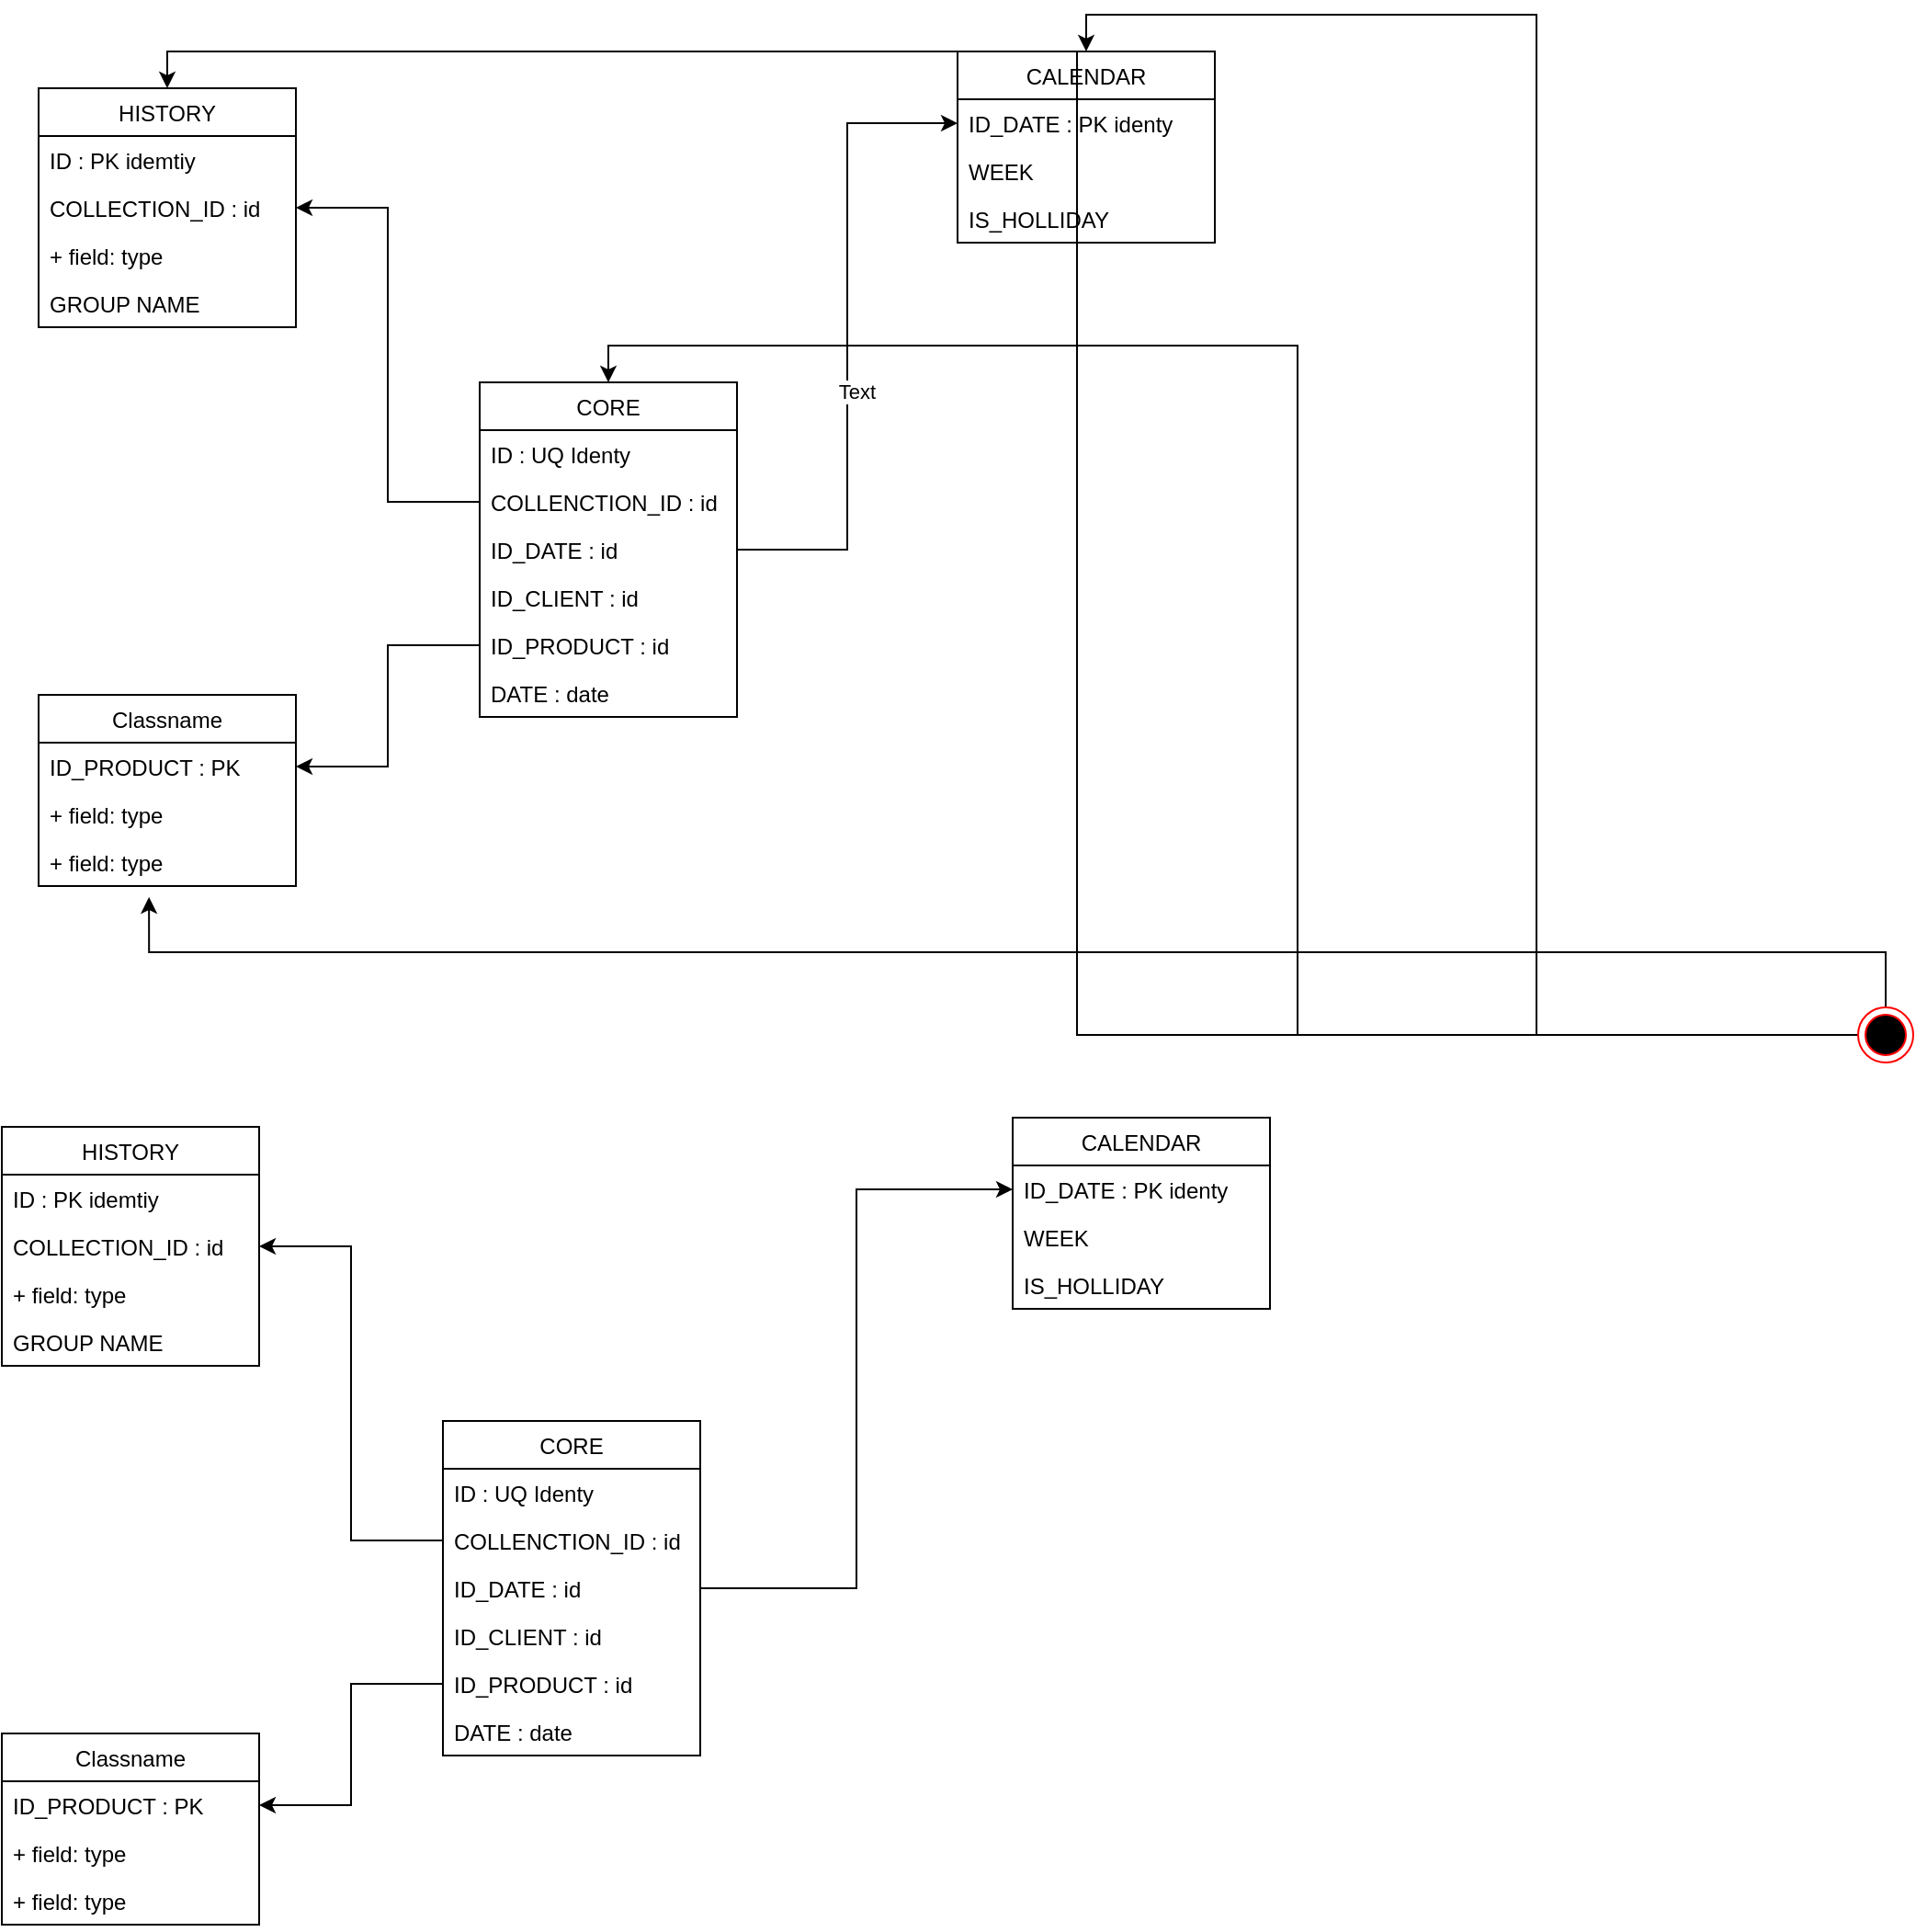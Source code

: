 <mxfile version="13.8.0" type="github" pages="4">
  <diagram id="C5RBs43oDa-KdzZeNtuy" name="Page-1">
    <mxGraphModel dx="1381" dy="805" grid="1" gridSize="10" guides="1" tooltips="1" connect="1" arrows="1" fold="1" page="1" pageScale="1" pageWidth="2336" pageHeight="1654" math="0" shadow="0">
      <root>
        <mxCell id="WIyWlLk6GJQsqaUBKTNV-0" />
        <mxCell id="WIyWlLk6GJQsqaUBKTNV-1" parent="WIyWlLk6GJQsqaUBKTNV-0" />
        <mxCell id="0J8Kc-48QxHh1UXPTMw_-21" style="edgeStyle=orthogonalEdgeStyle;rounded=0;orthogonalLoop=1;jettySize=auto;html=1;entryX=0;entryY=0.5;entryDx=0;entryDy=0;" edge="1" parent="WIyWlLk6GJQsqaUBKTNV-1" source="0J8Kc-48QxHh1UXPTMw_-2" target="0J8Kc-48QxHh1UXPTMw_-6">
          <mxGeometry relative="1" as="geometry" />
        </mxCell>
        <mxCell id="0J8Kc-48QxHh1UXPTMw_-31" value="Text" style="edgeLabel;html=1;align=center;verticalAlign=middle;resizable=0;points=[];" vertex="1" connectable="0" parent="0J8Kc-48QxHh1UXPTMw_-21">
          <mxGeometry x="-0.169" y="-5" relative="1" as="geometry">
            <mxPoint as="offset" />
          </mxGeometry>
        </mxCell>
        <mxCell id="0J8Kc-48QxHh1UXPTMw_-24" style="edgeStyle=orthogonalEdgeStyle;rounded=0;orthogonalLoop=1;jettySize=auto;html=1;entryX=1;entryY=0.5;entryDx=0;entryDy=0;" edge="1" parent="WIyWlLk6GJQsqaUBKTNV-1" source="0J8Kc-48QxHh1UXPTMw_-23" target="0J8Kc-48QxHh1UXPTMw_-18">
          <mxGeometry relative="1" as="geometry" />
        </mxCell>
        <mxCell id="0J8Kc-48QxHh1UXPTMw_-32" style="edgeStyle=orthogonalEdgeStyle;rounded=0;orthogonalLoop=1;jettySize=auto;html=1;entryX=1;entryY=0.5;entryDx=0;entryDy=0;" edge="1" parent="WIyWlLk6GJQsqaUBKTNV-1" source="0J8Kc-48QxHh1UXPTMw_-26" target="0J8Kc-48QxHh1UXPTMw_-29">
          <mxGeometry relative="1" as="geometry" />
        </mxCell>
        <mxCell id="0J8Kc-48QxHh1UXPTMw_-5" value="CALENDAR" style="swimlane;fontStyle=0;childLayout=stackLayout;horizontal=1;startSize=26;fillColor=none;horizontalStack=0;resizeParent=1;resizeParentMax=0;resizeLast=0;collapsible=1;marginBottom=0;" vertex="1" parent="WIyWlLk6GJQsqaUBKTNV-1">
          <mxGeometry x="990" y="30" width="140" height="104" as="geometry" />
        </mxCell>
        <mxCell id="0J8Kc-48QxHh1UXPTMw_-6" value="ID_DATE : PK identy" style="text;strokeColor=none;fillColor=none;align=left;verticalAlign=top;spacingLeft=4;spacingRight=4;overflow=hidden;rotatable=0;points=[[0,0.5],[1,0.5]];portConstraint=eastwest;" vertex="1" parent="0J8Kc-48QxHh1UXPTMw_-5">
          <mxGeometry y="26" width="140" height="26" as="geometry" />
        </mxCell>
        <mxCell id="0J8Kc-48QxHh1UXPTMw_-7" value="WEEK" style="text;strokeColor=none;fillColor=none;align=left;verticalAlign=top;spacingLeft=4;spacingRight=4;overflow=hidden;rotatable=0;points=[[0,0.5],[1,0.5]];portConstraint=eastwest;" vertex="1" parent="0J8Kc-48QxHh1UXPTMw_-5">
          <mxGeometry y="52" width="140" height="26" as="geometry" />
        </mxCell>
        <mxCell id="0J8Kc-48QxHh1UXPTMw_-8" value="IS_HOLLIDAY" style="text;strokeColor=none;fillColor=none;align=left;verticalAlign=top;spacingLeft=4;spacingRight=4;overflow=hidden;rotatable=0;points=[[0,0.5],[1,0.5]];portConstraint=eastwest;" vertex="1" parent="0J8Kc-48QxHh1UXPTMw_-5">
          <mxGeometry y="78" width="140" height="26" as="geometry" />
        </mxCell>
        <mxCell id="0J8Kc-48QxHh1UXPTMw_-17" value="Classname" style="swimlane;fontStyle=0;childLayout=stackLayout;horizontal=1;startSize=26;fillColor=none;horizontalStack=0;resizeParent=1;resizeParentMax=0;resizeLast=0;collapsible=1;marginBottom=0;" vertex="1" parent="WIyWlLk6GJQsqaUBKTNV-1">
          <mxGeometry x="490" y="380" width="140" height="104" as="geometry" />
        </mxCell>
        <mxCell id="0J8Kc-48QxHh1UXPTMw_-18" value="ID_PRODUCT : PK" style="text;strokeColor=none;fillColor=none;align=left;verticalAlign=top;spacingLeft=4;spacingRight=4;overflow=hidden;rotatable=0;points=[[0,0.5],[1,0.5]];portConstraint=eastwest;" vertex="1" parent="0J8Kc-48QxHh1UXPTMw_-17">
          <mxGeometry y="26" width="140" height="26" as="geometry" />
        </mxCell>
        <mxCell id="0J8Kc-48QxHh1UXPTMw_-19" value="+ field: type" style="text;strokeColor=none;fillColor=none;align=left;verticalAlign=top;spacingLeft=4;spacingRight=4;overflow=hidden;rotatable=0;points=[[0,0.5],[1,0.5]];portConstraint=eastwest;" vertex="1" parent="0J8Kc-48QxHh1UXPTMw_-17">
          <mxGeometry y="52" width="140" height="26" as="geometry" />
        </mxCell>
        <mxCell id="0J8Kc-48QxHh1UXPTMw_-20" value="+ field: type" style="text;strokeColor=none;fillColor=none;align=left;verticalAlign=top;spacingLeft=4;spacingRight=4;overflow=hidden;rotatable=0;points=[[0,0.5],[1,0.5]];portConstraint=eastwest;" vertex="1" parent="0J8Kc-48QxHh1UXPTMw_-17">
          <mxGeometry y="78" width="140" height="26" as="geometry" />
        </mxCell>
        <mxCell id="0J8Kc-48QxHh1UXPTMw_-0" value="CORE" style="swimlane;fontStyle=0;childLayout=stackLayout;horizontal=1;startSize=26;fillColor=none;horizontalStack=0;resizeParent=1;resizeParentMax=0;resizeLast=0;collapsible=1;marginBottom=0;" vertex="1" parent="WIyWlLk6GJQsqaUBKTNV-1">
          <mxGeometry x="730" y="210" width="140" height="182" as="geometry">
            <mxRectangle x="515" y="280" width="90" height="26" as="alternateBounds" />
          </mxGeometry>
        </mxCell>
        <mxCell id="0J8Kc-48QxHh1UXPTMw_-1" value="ID : UQ Identy" style="text;strokeColor=none;fillColor=none;align=left;verticalAlign=top;spacingLeft=4;spacingRight=4;overflow=hidden;rotatable=0;points=[[0,0.5],[1,0.5]];portConstraint=eastwest;" vertex="1" parent="0J8Kc-48QxHh1UXPTMw_-0">
          <mxGeometry y="26" width="140" height="26" as="geometry" />
        </mxCell>
        <mxCell id="0J8Kc-48QxHh1UXPTMw_-26" value="COLLENCTION_ID : id" style="text;strokeColor=none;fillColor=none;align=left;verticalAlign=top;spacingLeft=4;spacingRight=4;overflow=hidden;rotatable=0;points=[[0,0.5],[1,0.5]];portConstraint=eastwest;" vertex="1" parent="0J8Kc-48QxHh1UXPTMw_-0">
          <mxGeometry y="52" width="140" height="26" as="geometry" />
        </mxCell>
        <mxCell id="0J8Kc-48QxHh1UXPTMw_-2" value="ID_DATE : id" style="text;strokeColor=none;fillColor=none;align=left;verticalAlign=top;spacingLeft=4;spacingRight=4;overflow=hidden;rotatable=0;points=[[0,0.5],[1,0.5]];portConstraint=eastwest;" vertex="1" parent="0J8Kc-48QxHh1UXPTMw_-0">
          <mxGeometry y="78" width="140" height="26" as="geometry" />
        </mxCell>
        <mxCell id="0J8Kc-48QxHh1UXPTMw_-3" value="ID_CLIENT : id" style="text;strokeColor=none;fillColor=none;align=left;verticalAlign=top;spacingLeft=4;spacingRight=4;overflow=hidden;rotatable=0;points=[[0,0.5],[1,0.5]];portConstraint=eastwest;" vertex="1" parent="0J8Kc-48QxHh1UXPTMw_-0">
          <mxGeometry y="104" width="140" height="26" as="geometry" />
        </mxCell>
        <mxCell id="0J8Kc-48QxHh1UXPTMw_-23" value="ID_PRODUCT : id" style="text;strokeColor=none;fillColor=none;align=left;verticalAlign=top;spacingLeft=4;spacingRight=4;overflow=hidden;rotatable=0;points=[[0,0.5],[1,0.5]];portConstraint=eastwest;" vertex="1" parent="0J8Kc-48QxHh1UXPTMw_-0">
          <mxGeometry y="130" width="140" height="26" as="geometry" />
        </mxCell>
        <mxCell id="0J8Kc-48QxHh1UXPTMw_-25" value="DATE : date" style="text;strokeColor=none;fillColor=none;align=left;verticalAlign=top;spacingLeft=4;spacingRight=4;overflow=hidden;rotatable=0;points=[[0,0.5],[1,0.5]];portConstraint=eastwest;" vertex="1" parent="0J8Kc-48QxHh1UXPTMw_-0">
          <mxGeometry y="156" width="140" height="26" as="geometry" />
        </mxCell>
        <mxCell id="0J8Kc-48QxHh1UXPTMw_-27" value="HISTORY" style="swimlane;fontStyle=0;childLayout=stackLayout;horizontal=1;startSize=26;fillColor=none;horizontalStack=0;resizeParent=1;resizeParentMax=0;resizeLast=0;collapsible=1;marginBottom=0;" vertex="1" parent="WIyWlLk6GJQsqaUBKTNV-1">
          <mxGeometry x="490" y="50" width="140" height="130" as="geometry" />
        </mxCell>
        <mxCell id="0J8Kc-48QxHh1UXPTMw_-28" value="ID : PK idemtiy&#xa;" style="text;strokeColor=none;fillColor=none;align=left;verticalAlign=top;spacingLeft=4;spacingRight=4;overflow=hidden;rotatable=0;points=[[0,0.5],[1,0.5]];portConstraint=eastwest;" vertex="1" parent="0J8Kc-48QxHh1UXPTMw_-27">
          <mxGeometry y="26" width="140" height="26" as="geometry" />
        </mxCell>
        <mxCell id="0J8Kc-48QxHh1UXPTMw_-29" value="COLLECTION_ID : id" style="text;strokeColor=none;fillColor=none;align=left;verticalAlign=top;spacingLeft=4;spacingRight=4;overflow=hidden;rotatable=0;points=[[0,0.5],[1,0.5]];portConstraint=eastwest;" vertex="1" parent="0J8Kc-48QxHh1UXPTMw_-27">
          <mxGeometry y="52" width="140" height="26" as="geometry" />
        </mxCell>
        <mxCell id="0J8Kc-48QxHh1UXPTMw_-30" value="+ field: type" style="text;strokeColor=none;fillColor=none;align=left;verticalAlign=top;spacingLeft=4;spacingRight=4;overflow=hidden;rotatable=0;points=[[0,0.5],[1,0.5]];portConstraint=eastwest;" vertex="1" parent="0J8Kc-48QxHh1UXPTMw_-27">
          <mxGeometry y="78" width="140" height="26" as="geometry" />
        </mxCell>
        <mxCell id="WJmVOJivP5oiOjwmf62t-1" value="GROUP NAME" style="text;strokeColor=none;fillColor=none;align=left;verticalAlign=top;spacingLeft=4;spacingRight=4;overflow=hidden;rotatable=0;points=[[0,0.5],[1,0.5]];portConstraint=eastwest;" vertex="1" parent="0J8Kc-48QxHh1UXPTMw_-27">
          <mxGeometry y="104" width="140" height="26" as="geometry" />
        </mxCell>
        <mxCell id="Zak5zkOjWT0ckZJG4Ucz-1" style="edgeStyle=orthogonalEdgeStyle;rounded=0;orthogonalLoop=1;jettySize=auto;html=1;entryX=0.5;entryY=0;entryDx=0;entryDy=0;" edge="1" parent="WIyWlLk6GJQsqaUBKTNV-1" source="Zak5zkOjWT0ckZJG4Ucz-0" target="0J8Kc-48QxHh1UXPTMw_-0">
          <mxGeometry relative="1" as="geometry" />
        </mxCell>
        <mxCell id="Zak5zkOjWT0ckZJG4Ucz-2" style="edgeStyle=orthogonalEdgeStyle;rounded=0;orthogonalLoop=1;jettySize=auto;html=1;entryX=0.5;entryY=0;entryDx=0;entryDy=0;" edge="1" parent="WIyWlLk6GJQsqaUBKTNV-1" source="Zak5zkOjWT0ckZJG4Ucz-0" target="0J8Kc-48QxHh1UXPTMw_-5">
          <mxGeometry relative="1" as="geometry" />
        </mxCell>
        <mxCell id="Zak5zkOjWT0ckZJG4Ucz-3" style="edgeStyle=orthogonalEdgeStyle;rounded=0;orthogonalLoop=1;jettySize=auto;html=1;entryX=0.429;entryY=1.231;entryDx=0;entryDy=0;entryPerimeter=0;" edge="1" parent="WIyWlLk6GJQsqaUBKTNV-1" source="Zak5zkOjWT0ckZJG4Ucz-0" target="0J8Kc-48QxHh1UXPTMw_-20">
          <mxGeometry relative="1" as="geometry">
            <Array as="points">
              <mxPoint x="1495" y="520" />
              <mxPoint x="550" y="520" />
            </Array>
          </mxGeometry>
        </mxCell>
        <mxCell id="Zak5zkOjWT0ckZJG4Ucz-4" style="edgeStyle=orthogonalEdgeStyle;rounded=0;orthogonalLoop=1;jettySize=auto;html=1;entryX=0.5;entryY=0;entryDx=0;entryDy=0;" edge="1" parent="WIyWlLk6GJQsqaUBKTNV-1" source="Zak5zkOjWT0ckZJG4Ucz-0" target="0J8Kc-48QxHh1UXPTMw_-27">
          <mxGeometry relative="1" as="geometry" />
        </mxCell>
        <mxCell id="Zak5zkOjWT0ckZJG4Ucz-0" value="" style="ellipse;html=1;shape=endState;fillColor=#000000;strokeColor=#ff0000;" vertex="1" parent="WIyWlLk6GJQsqaUBKTNV-1">
          <mxGeometry x="1480" y="550" width="30" height="30" as="geometry" />
        </mxCell>
        <mxCell id="Zak5zkOjWT0ckZJG4Ucz-5" style="edgeStyle=orthogonalEdgeStyle;rounded=0;orthogonalLoop=1;jettySize=auto;html=1;entryX=0;entryY=0.5;entryDx=0;entryDy=0;" edge="1" parent="WIyWlLk6GJQsqaUBKTNV-1" source="Zak5zkOjWT0ckZJG4Ucz-15" target="Zak5zkOjWT0ckZJG4Ucz-25">
          <mxGeometry relative="1" as="geometry" />
        </mxCell>
        <mxCell id="Zak5zkOjWT0ckZJG4Ucz-6" style="edgeStyle=orthogonalEdgeStyle;rounded=0;orthogonalLoop=1;jettySize=auto;html=1;entryX=1;entryY=0.5;entryDx=0;entryDy=0;" edge="1" parent="WIyWlLk6GJQsqaUBKTNV-1" source="Zak5zkOjWT0ckZJG4Ucz-17" target="Zak5zkOjWT0ckZJG4Ucz-9">
          <mxGeometry relative="1" as="geometry" />
        </mxCell>
        <mxCell id="Zak5zkOjWT0ckZJG4Ucz-7" style="edgeStyle=orthogonalEdgeStyle;rounded=0;orthogonalLoop=1;jettySize=auto;html=1;entryX=1;entryY=0.5;entryDx=0;entryDy=0;" edge="1" parent="WIyWlLk6GJQsqaUBKTNV-1" source="Zak5zkOjWT0ckZJG4Ucz-14" target="Zak5zkOjWT0ckZJG4Ucz-21">
          <mxGeometry relative="1" as="geometry" />
        </mxCell>
        <mxCell id="Zak5zkOjWT0ckZJG4Ucz-8" value="Classname" style="swimlane;fontStyle=0;childLayout=stackLayout;horizontal=1;startSize=26;fillColor=none;horizontalStack=0;resizeParent=1;resizeParentMax=0;resizeLast=0;collapsible=1;marginBottom=0;" vertex="1" parent="WIyWlLk6GJQsqaUBKTNV-1">
          <mxGeometry x="470" y="945" width="140" height="104" as="geometry" />
        </mxCell>
        <mxCell id="Zak5zkOjWT0ckZJG4Ucz-9" value="ID_PRODUCT : PK" style="text;strokeColor=none;fillColor=none;align=left;verticalAlign=top;spacingLeft=4;spacingRight=4;overflow=hidden;rotatable=0;points=[[0,0.5],[1,0.5]];portConstraint=eastwest;" vertex="1" parent="Zak5zkOjWT0ckZJG4Ucz-8">
          <mxGeometry y="26" width="140" height="26" as="geometry" />
        </mxCell>
        <mxCell id="Zak5zkOjWT0ckZJG4Ucz-10" value="+ field: type" style="text;strokeColor=none;fillColor=none;align=left;verticalAlign=top;spacingLeft=4;spacingRight=4;overflow=hidden;rotatable=0;points=[[0,0.5],[1,0.5]];portConstraint=eastwest;" vertex="1" parent="Zak5zkOjWT0ckZJG4Ucz-8">
          <mxGeometry y="52" width="140" height="26" as="geometry" />
        </mxCell>
        <mxCell id="Zak5zkOjWT0ckZJG4Ucz-11" value="+ field: type" style="text;strokeColor=none;fillColor=none;align=left;verticalAlign=top;spacingLeft=4;spacingRight=4;overflow=hidden;rotatable=0;points=[[0,0.5],[1,0.5]];portConstraint=eastwest;" vertex="1" parent="Zak5zkOjWT0ckZJG4Ucz-8">
          <mxGeometry y="78" width="140" height="26" as="geometry" />
        </mxCell>
        <mxCell id="Zak5zkOjWT0ckZJG4Ucz-12" value="CORE" style="swimlane;fontStyle=0;childLayout=stackLayout;horizontal=1;startSize=26;fillColor=none;horizontalStack=0;resizeParent=1;resizeParentMax=0;resizeLast=0;collapsible=1;marginBottom=0;" vertex="1" parent="WIyWlLk6GJQsqaUBKTNV-1">
          <mxGeometry x="710" y="775" width="140" height="182" as="geometry">
            <mxRectangle x="515" y="280" width="90" height="26" as="alternateBounds" />
          </mxGeometry>
        </mxCell>
        <mxCell id="Zak5zkOjWT0ckZJG4Ucz-13" value="ID : UQ Identy" style="text;strokeColor=none;fillColor=none;align=left;verticalAlign=top;spacingLeft=4;spacingRight=4;overflow=hidden;rotatable=0;points=[[0,0.5],[1,0.5]];portConstraint=eastwest;" vertex="1" parent="Zak5zkOjWT0ckZJG4Ucz-12">
          <mxGeometry y="26" width="140" height="26" as="geometry" />
        </mxCell>
        <mxCell id="Zak5zkOjWT0ckZJG4Ucz-14" value="COLLENCTION_ID : id" style="text;strokeColor=none;fillColor=none;align=left;verticalAlign=top;spacingLeft=4;spacingRight=4;overflow=hidden;rotatable=0;points=[[0,0.5],[1,0.5]];portConstraint=eastwest;" vertex="1" parent="Zak5zkOjWT0ckZJG4Ucz-12">
          <mxGeometry y="52" width="140" height="26" as="geometry" />
        </mxCell>
        <mxCell id="Zak5zkOjWT0ckZJG4Ucz-15" value="ID_DATE : id" style="text;strokeColor=none;fillColor=none;align=left;verticalAlign=top;spacingLeft=4;spacingRight=4;overflow=hidden;rotatable=0;points=[[0,0.5],[1,0.5]];portConstraint=eastwest;" vertex="1" parent="Zak5zkOjWT0ckZJG4Ucz-12">
          <mxGeometry y="78" width="140" height="26" as="geometry" />
        </mxCell>
        <mxCell id="Zak5zkOjWT0ckZJG4Ucz-16" value="ID_CLIENT : id" style="text;strokeColor=none;fillColor=none;align=left;verticalAlign=top;spacingLeft=4;spacingRight=4;overflow=hidden;rotatable=0;points=[[0,0.5],[1,0.5]];portConstraint=eastwest;" vertex="1" parent="Zak5zkOjWT0ckZJG4Ucz-12">
          <mxGeometry y="104" width="140" height="26" as="geometry" />
        </mxCell>
        <mxCell id="Zak5zkOjWT0ckZJG4Ucz-17" value="ID_PRODUCT : id" style="text;strokeColor=none;fillColor=none;align=left;verticalAlign=top;spacingLeft=4;spacingRight=4;overflow=hidden;rotatable=0;points=[[0,0.5],[1,0.5]];portConstraint=eastwest;" vertex="1" parent="Zak5zkOjWT0ckZJG4Ucz-12">
          <mxGeometry y="130" width="140" height="26" as="geometry" />
        </mxCell>
        <mxCell id="Zak5zkOjWT0ckZJG4Ucz-18" value="DATE : date" style="text;strokeColor=none;fillColor=none;align=left;verticalAlign=top;spacingLeft=4;spacingRight=4;overflow=hidden;rotatable=0;points=[[0,0.5],[1,0.5]];portConstraint=eastwest;" vertex="1" parent="Zak5zkOjWT0ckZJG4Ucz-12">
          <mxGeometry y="156" width="140" height="26" as="geometry" />
        </mxCell>
        <mxCell id="Zak5zkOjWT0ckZJG4Ucz-19" value="HISTORY" style="swimlane;fontStyle=0;childLayout=stackLayout;horizontal=1;startSize=26;fillColor=none;horizontalStack=0;resizeParent=1;resizeParentMax=0;resizeLast=0;collapsible=1;marginBottom=0;" vertex="1" parent="WIyWlLk6GJQsqaUBKTNV-1">
          <mxGeometry x="470" y="615" width="140" height="130" as="geometry" />
        </mxCell>
        <mxCell id="Zak5zkOjWT0ckZJG4Ucz-20" value="ID : PK idemtiy&#xa;" style="text;strokeColor=none;fillColor=none;align=left;verticalAlign=top;spacingLeft=4;spacingRight=4;overflow=hidden;rotatable=0;points=[[0,0.5],[1,0.5]];portConstraint=eastwest;" vertex="1" parent="Zak5zkOjWT0ckZJG4Ucz-19">
          <mxGeometry y="26" width="140" height="26" as="geometry" />
        </mxCell>
        <mxCell id="Zak5zkOjWT0ckZJG4Ucz-21" value="COLLECTION_ID : id" style="text;strokeColor=none;fillColor=none;align=left;verticalAlign=top;spacingLeft=4;spacingRight=4;overflow=hidden;rotatable=0;points=[[0,0.5],[1,0.5]];portConstraint=eastwest;" vertex="1" parent="Zak5zkOjWT0ckZJG4Ucz-19">
          <mxGeometry y="52" width="140" height="26" as="geometry" />
        </mxCell>
        <mxCell id="Zak5zkOjWT0ckZJG4Ucz-22" value="+ field: type" style="text;strokeColor=none;fillColor=none;align=left;verticalAlign=top;spacingLeft=4;spacingRight=4;overflow=hidden;rotatable=0;points=[[0,0.5],[1,0.5]];portConstraint=eastwest;" vertex="1" parent="Zak5zkOjWT0ckZJG4Ucz-19">
          <mxGeometry y="78" width="140" height="26" as="geometry" />
        </mxCell>
        <mxCell id="Zak5zkOjWT0ckZJG4Ucz-23" value="GROUP NAME" style="text;strokeColor=none;fillColor=none;align=left;verticalAlign=top;spacingLeft=4;spacingRight=4;overflow=hidden;rotatable=0;points=[[0,0.5],[1,0.5]];portConstraint=eastwest;" vertex="1" parent="Zak5zkOjWT0ckZJG4Ucz-19">
          <mxGeometry y="104" width="140" height="26" as="geometry" />
        </mxCell>
        <mxCell id="Zak5zkOjWT0ckZJG4Ucz-24" value="CALENDAR" style="swimlane;fontStyle=0;childLayout=stackLayout;horizontal=1;startSize=26;fillColor=none;horizontalStack=0;resizeParent=1;resizeParentMax=0;resizeLast=0;collapsible=1;marginBottom=0;" vertex="1" parent="WIyWlLk6GJQsqaUBKTNV-1">
          <mxGeometry x="1020" y="610" width="140" height="104" as="geometry" />
        </mxCell>
        <mxCell id="Zak5zkOjWT0ckZJG4Ucz-25" value="ID_DATE : PK identy" style="text;strokeColor=none;fillColor=none;align=left;verticalAlign=top;spacingLeft=4;spacingRight=4;overflow=hidden;rotatable=0;points=[[0,0.5],[1,0.5]];portConstraint=eastwest;" vertex="1" parent="Zak5zkOjWT0ckZJG4Ucz-24">
          <mxGeometry y="26" width="140" height="26" as="geometry" />
        </mxCell>
        <mxCell id="Zak5zkOjWT0ckZJG4Ucz-26" value="WEEK" style="text;strokeColor=none;fillColor=none;align=left;verticalAlign=top;spacingLeft=4;spacingRight=4;overflow=hidden;rotatable=0;points=[[0,0.5],[1,0.5]];portConstraint=eastwest;" vertex="1" parent="Zak5zkOjWT0ckZJG4Ucz-24">
          <mxGeometry y="52" width="140" height="26" as="geometry" />
        </mxCell>
        <mxCell id="Zak5zkOjWT0ckZJG4Ucz-27" value="IS_HOLLIDAY" style="text;strokeColor=none;fillColor=none;align=left;verticalAlign=top;spacingLeft=4;spacingRight=4;overflow=hidden;rotatable=0;points=[[0,0.5],[1,0.5]];portConstraint=eastwest;" vertex="1" parent="Zak5zkOjWT0ckZJG4Ucz-24">
          <mxGeometry y="78" width="140" height="26" as="geometry" />
        </mxCell>
      </root>
    </mxGraphModel>
  </diagram>
  <diagram id="iVqY2bFfzcr7-HoixMGU" name="Page-2">
    <mxGraphModel dx="1381" dy="805" grid="1" gridSize="10" guides="1" tooltips="1" connect="1" arrows="1" fold="1" page="1" pageScale="1" pageWidth="2336" pageHeight="1654" math="0" shadow="0">
      <root>
        <mxCell id="2OqTaur5Tk5WZ8-Pk8KK-0" />
        <mxCell id="2OqTaur5Tk5WZ8-Pk8KK-1" parent="2OqTaur5Tk5WZ8-Pk8KK-0" />
        <mxCell id="U1vVxL5yiqtW5dhLI0sU-0" style="edgeStyle=orthogonalEdgeStyle;rounded=0;orthogonalLoop=1;jettySize=auto;html=1;entryX=0;entryY=0.5;entryDx=0;entryDy=0;" edge="1" parent="2OqTaur5Tk5WZ8-Pk8KK-1" source="2OqTaur5Tk5WZ8-Pk8KK-4" target="2OqTaur5Tk5WZ8-Pk8KK-8">
          <mxGeometry relative="1" as="geometry" />
        </mxCell>
        <mxCell id="U1vVxL5yiqtW5dhLI0sU-5" style="edgeStyle=orthogonalEdgeStyle;rounded=0;orthogonalLoop=1;jettySize=auto;html=1;entryX=0;entryY=0.5;entryDx=0;entryDy=0;" edge="1" parent="2OqTaur5Tk5WZ8-Pk8KK-1" source="2OqTaur5Tk5WZ8-Pk8KK-9" target="U1vVxL5yiqtW5dhLI0sU-3">
          <mxGeometry relative="1" as="geometry" />
        </mxCell>
        <mxCell id="2OqTaur5Tk5WZ8-Pk8KK-2" value="CORE" style="swimlane;fontStyle=0;childLayout=stackLayout;horizontal=1;startSize=26;fillColor=none;horizontalStack=0;resizeParent=1;resizeParentMax=0;resizeLast=0;collapsible=1;marginBottom=0;" vertex="1" parent="2OqTaur5Tk5WZ8-Pk8KK-1">
          <mxGeometry x="590" y="420" width="140" height="104" as="geometry" />
        </mxCell>
        <mxCell id="2OqTaur5Tk5WZ8-Pk8KK-3" value="ID : PK identy&#xa;" style="text;strokeColor=none;fillColor=none;align=left;verticalAlign=top;spacingLeft=4;spacingRight=4;overflow=hidden;rotatable=0;points=[[0,0.5],[1,0.5]];portConstraint=eastwest;" vertex="1" parent="2OqTaur5Tk5WZ8-Pk8KK-2">
          <mxGeometry y="26" width="140" height="26" as="geometry" />
        </mxCell>
        <mxCell id="2OqTaur5Tk5WZ8-Pk8KK-4" value="COLLECTION_ID : id" style="text;strokeColor=none;fillColor=none;align=left;verticalAlign=top;spacingLeft=4;spacingRight=4;overflow=hidden;rotatable=0;points=[[0,0.5],[1,0.5]];portConstraint=eastwest;" vertex="1" parent="2OqTaur5Tk5WZ8-Pk8KK-2">
          <mxGeometry y="52" width="140" height="26" as="geometry" />
        </mxCell>
        <mxCell id="2OqTaur5Tk5WZ8-Pk8KK-5" value="+ field: type" style="text;strokeColor=none;fillColor=none;align=left;verticalAlign=top;spacingLeft=4;spacingRight=4;overflow=hidden;rotatable=0;points=[[0,0.5],[1,0.5]];portConstraint=eastwest;" vertex="1" parent="2OqTaur5Tk5WZ8-Pk8KK-2">
          <mxGeometry y="78" width="140" height="26" as="geometry" />
        </mxCell>
        <mxCell id="2OqTaur5Tk5WZ8-Pk8KK-6" value="HISTORY" style="swimlane;fontStyle=0;childLayout=stackLayout;horizontal=1;startSize=26;fillColor=none;horizontalStack=0;resizeParent=1;resizeParentMax=0;resizeLast=0;collapsible=1;marginBottom=0;" vertex="1" parent="2OqTaur5Tk5WZ8-Pk8KK-1">
          <mxGeometry x="830" y="280" width="140" height="104" as="geometry" />
        </mxCell>
        <mxCell id="2OqTaur5Tk5WZ8-Pk8KK-7" value="ID : PK identy" style="text;strokeColor=none;fillColor=none;align=left;verticalAlign=top;spacingLeft=4;spacingRight=4;overflow=hidden;rotatable=0;points=[[0,0.5],[1,0.5]];portConstraint=eastwest;" vertex="1" parent="2OqTaur5Tk5WZ8-Pk8KK-6">
          <mxGeometry y="26" width="140" height="26" as="geometry" />
        </mxCell>
        <mxCell id="2OqTaur5Tk5WZ8-Pk8KK-8" value="COLLECTION_ID : id" style="text;strokeColor=none;fillColor=none;align=left;verticalAlign=top;spacingLeft=4;spacingRight=4;overflow=hidden;rotatable=0;points=[[0,0.5],[1,0.5]];portConstraint=eastwest;" vertex="1" parent="2OqTaur5Tk5WZ8-Pk8KK-6">
          <mxGeometry y="52" width="140" height="26" as="geometry" />
        </mxCell>
        <mxCell id="2OqTaur5Tk5WZ8-Pk8KK-9" value="GROUP_ID : id" style="text;strokeColor=none;fillColor=none;align=left;verticalAlign=top;spacingLeft=4;spacingRight=4;overflow=hidden;rotatable=0;points=[[0,0.5],[1,0.5]];portConstraint=eastwest;" vertex="1" parent="2OqTaur5Tk5WZ8-Pk8KK-6">
          <mxGeometry y="78" width="140" height="26" as="geometry" />
        </mxCell>
        <mxCell id="U1vVxL5yiqtW5dhLI0sU-1" value="GROUPS" style="swimlane;fontStyle=0;childLayout=stackLayout;horizontal=1;startSize=26;fillColor=none;horizontalStack=0;resizeParent=1;resizeParentMax=0;resizeLast=0;collapsible=1;marginBottom=0;" vertex="1" parent="2OqTaur5Tk5WZ8-Pk8KK-1">
          <mxGeometry x="1068" y="160" width="140" height="104" as="geometry" />
        </mxCell>
        <mxCell id="U1vVxL5yiqtW5dhLI0sU-2" value="GROUP_ID : PK identy" style="text;strokeColor=none;fillColor=none;align=left;verticalAlign=top;spacingLeft=4;spacingRight=4;overflow=hidden;rotatable=0;points=[[0,0.5],[1,0.5]];portConstraint=eastwest;" vertex="1" parent="U1vVxL5yiqtW5dhLI0sU-1">
          <mxGeometry y="26" width="140" height="26" as="geometry" />
        </mxCell>
        <mxCell id="U1vVxL5yiqtW5dhLI0sU-3" value="NAME : string" style="text;strokeColor=none;fillColor=none;align=left;verticalAlign=top;spacingLeft=4;spacingRight=4;overflow=hidden;rotatable=0;points=[[0,0.5],[1,0.5]];portConstraint=eastwest;" vertex="1" parent="U1vVxL5yiqtW5dhLI0sU-1">
          <mxGeometry y="52" width="140" height="26" as="geometry" />
        </mxCell>
        <mxCell id="U1vVxL5yiqtW5dhLI0sU-4" value="+ field: type" style="text;strokeColor=none;fillColor=none;align=left;verticalAlign=top;spacingLeft=4;spacingRight=4;overflow=hidden;rotatable=0;points=[[0,0.5],[1,0.5]];portConstraint=eastwest;" vertex="1" parent="U1vVxL5yiqtW5dhLI0sU-1">
          <mxGeometry y="78" width="140" height="26" as="geometry" />
        </mxCell>
      </root>
    </mxGraphModel>
  </diagram>
  <diagram id="pLe2ZqIWWcjRNUN3iagP" name="Page-3">
    <mxGraphModel dx="1381" dy="805" grid="1" gridSize="10" guides="1" tooltips="1" connect="1" arrows="1" fold="1" page="1" pageScale="1" pageWidth="2336" pageHeight="1654" math="0" shadow="0">
      <root>
        <mxCell id="GNYzZTDx1E489J-W9k-4-0" />
        <mxCell id="GNYzZTDx1E489J-W9k-4-1" parent="GNYzZTDx1E489J-W9k-4-0" />
        <mxCell id="GNYzZTDx1E489J-W9k-4-18" style="edgeStyle=orthogonalEdgeStyle;rounded=0;orthogonalLoop=1;jettySize=auto;html=1;entryX=0;entryY=0.5;entryDx=0;entryDy=0;" edge="1" parent="GNYzZTDx1E489J-W9k-4-1" source="GNYzZTDx1E489J-W9k-4-3" target="GNYzZTDx1E489J-W9k-4-15">
          <mxGeometry relative="1" as="geometry" />
        </mxCell>
        <mxCell id="GNYzZTDx1E489J-W9k-4-19" style="edgeStyle=orthogonalEdgeStyle;rounded=0;orthogonalLoop=1;jettySize=auto;html=1;entryX=0;entryY=0.5;entryDx=0;entryDy=0;" edge="1" parent="GNYzZTDx1E489J-W9k-4-1" source="GNYzZTDx1E489J-W9k-4-16" target="GNYzZTDx1E489J-W9k-4-11">
          <mxGeometry relative="1" as="geometry" />
        </mxCell>
        <mxCell id="GNYzZTDx1E489J-W9k-4-10" value="FACT TABLE(SATELLIT)" style="swimlane;fontStyle=0;childLayout=stackLayout;horizontal=1;startSize=26;fillColor=none;horizontalStack=0;resizeParent=1;resizeParentMax=0;resizeLast=0;collapsible=1;marginBottom=0;" vertex="1" parent="GNYzZTDx1E489J-W9k-4-1">
          <mxGeometry x="1098" y="570" width="162" height="104" as="geometry" />
        </mxCell>
        <mxCell id="GNYzZTDx1E489J-W9k-4-11" value="ID_SATELLIT : PK identy" style="text;strokeColor=none;fillColor=none;align=left;verticalAlign=top;spacingLeft=4;spacingRight=4;overflow=hidden;rotatable=0;points=[[0,0.5],[1,0.5]];portConstraint=eastwest;" vertex="1" parent="GNYzZTDx1E489J-W9k-4-10">
          <mxGeometry y="26" width="162" height="26" as="geometry" />
        </mxCell>
        <mxCell id="GNYzZTDx1E489J-W9k-4-12" value="DATE_PROLONG" style="text;strokeColor=none;fillColor=none;align=left;verticalAlign=top;spacingLeft=4;spacingRight=4;overflow=hidden;rotatable=0;points=[[0,0.5],[1,0.5]];portConstraint=eastwest;" vertex="1" parent="GNYzZTDx1E489J-W9k-4-10">
          <mxGeometry y="52" width="162" height="26" as="geometry" />
        </mxCell>
        <mxCell id="GNYzZTDx1E489J-W9k-4-13" value="+ field: type" style="text;strokeColor=none;fillColor=none;align=left;verticalAlign=top;spacingLeft=4;spacingRight=4;overflow=hidden;rotatable=0;points=[[0,0.5],[1,0.5]];portConstraint=eastwest;" vertex="1" parent="GNYzZTDx1E489J-W9k-4-10">
          <mxGeometry y="78" width="162" height="26" as="geometry" />
        </mxCell>
        <mxCell id="GNYzZTDx1E489J-W9k-4-14" value="FACT TABLE(REL)" style="swimlane;fontStyle=0;childLayout=stackLayout;horizontal=1;startSize=26;fillColor=none;horizontalStack=0;resizeParent=1;resizeParentMax=0;resizeLast=0;collapsible=1;marginBottom=0;" vertex="1" parent="GNYzZTDx1E489J-W9k-4-1">
          <mxGeometry x="810" y="460" width="140" height="78" as="geometry" />
        </mxCell>
        <mxCell id="GNYzZTDx1E489J-W9k-4-15" value="ID_HAB" style="text;strokeColor=none;fillColor=none;align=left;verticalAlign=top;spacingLeft=4;spacingRight=4;overflow=hidden;rotatable=0;points=[[0,0.5],[1,0.5]];portConstraint=eastwest;" vertex="1" parent="GNYzZTDx1E489J-W9k-4-14">
          <mxGeometry y="26" width="140" height="26" as="geometry" />
        </mxCell>
        <mxCell id="GNYzZTDx1E489J-W9k-4-16" value="ID_SATELLIT" style="text;strokeColor=none;fillColor=none;align=left;verticalAlign=top;spacingLeft=4;spacingRight=4;overflow=hidden;rotatable=0;points=[[0,0.5],[1,0.5]];portConstraint=eastwest;" vertex="1" parent="GNYzZTDx1E489J-W9k-4-14">
          <mxGeometry y="52" width="140" height="26" as="geometry" />
        </mxCell>
        <mxCell id="GNYzZTDx1E489J-W9k-4-2" value="FACT TABLE(HAB)" style="swimlane;fontStyle=0;childLayout=stackLayout;horizontal=1;startSize=26;fillColor=none;horizontalStack=0;resizeParent=1;resizeParentMax=0;resizeLast=0;collapsible=1;marginBottom=0;" vertex="1" parent="GNYzZTDx1E489J-W9k-4-1">
          <mxGeometry x="530" y="330" width="140" height="104" as="geometry" />
        </mxCell>
        <mxCell id="GNYzZTDx1E489J-W9k-4-3" value="ID : PK identy" style="text;strokeColor=none;fillColor=none;align=left;verticalAlign=top;spacingLeft=4;spacingRight=4;overflow=hidden;rotatable=0;points=[[0,0.5],[1,0.5]];portConstraint=eastwest;" vertex="1" parent="GNYzZTDx1E489J-W9k-4-2">
          <mxGeometry y="26" width="140" height="26" as="geometry" />
        </mxCell>
        <mxCell id="GNYzZTDx1E489J-W9k-4-4" value="OPEN_DATE : date" style="text;strokeColor=none;fillColor=none;align=left;verticalAlign=top;spacingLeft=4;spacingRight=4;overflow=hidden;rotatable=0;points=[[0,0.5],[1,0.5]];portConstraint=eastwest;" vertex="1" parent="GNYzZTDx1E489J-W9k-4-2">
          <mxGeometry y="52" width="140" height="26" as="geometry" />
        </mxCell>
        <mxCell id="GNYzZTDx1E489J-W9k-4-5" value="+ field: type" style="text;strokeColor=none;fillColor=none;align=left;verticalAlign=top;spacingLeft=4;spacingRight=4;overflow=hidden;rotatable=0;points=[[0,0.5],[1,0.5]];portConstraint=eastwest;" vertex="1" parent="GNYzZTDx1E489J-W9k-4-2">
          <mxGeometry y="78" width="140" height="26" as="geometry" />
        </mxCell>
        <mxCell id="GNYzZTDx1E489J-W9k-4-6" value="DICT" style="swimlane;fontStyle=0;childLayout=stackLayout;horizontal=1;startSize=26;fillColor=none;horizontalStack=0;resizeParent=1;resizeParentMax=0;resizeLast=0;collapsible=1;marginBottom=0;" vertex="1" parent="GNYzZTDx1E489J-W9k-4-1">
          <mxGeometry x="1109" y="250" width="140" height="104" as="geometry" />
        </mxCell>
        <mxCell id="GNYzZTDx1E489J-W9k-4-7" value="ID : PK identy" style="text;strokeColor=none;fillColor=none;align=left;verticalAlign=top;spacingLeft=4;spacingRight=4;overflow=hidden;rotatable=0;points=[[0,0.5],[1,0.5]];portConstraint=eastwest;" vertex="1" parent="GNYzZTDx1E489J-W9k-4-6">
          <mxGeometry y="26" width="140" height="26" as="geometry" />
        </mxCell>
        <mxCell id="GNYzZTDx1E489J-W9k-4-8" value="+ field: type" style="text;strokeColor=none;fillColor=none;align=left;verticalAlign=top;spacingLeft=4;spacingRight=4;overflow=hidden;rotatable=0;points=[[0,0.5],[1,0.5]];portConstraint=eastwest;" vertex="1" parent="GNYzZTDx1E489J-W9k-4-6">
          <mxGeometry y="52" width="140" height="26" as="geometry" />
        </mxCell>
        <mxCell id="GNYzZTDx1E489J-W9k-4-9" value="+ field: type" style="text;strokeColor=none;fillColor=none;align=left;verticalAlign=top;spacingLeft=4;spacingRight=4;overflow=hidden;rotatable=0;points=[[0,0.5],[1,0.5]];portConstraint=eastwest;" vertex="1" parent="GNYzZTDx1E489J-W9k-4-6">
          <mxGeometry y="78" width="140" height="26" as="geometry" />
        </mxCell>
        <mxCell id="GNYzZTDx1E489J-W9k-4-21" style="edgeStyle=orthogonalEdgeStyle;rounded=0;orthogonalLoop=1;jettySize=auto;html=1;entryX=0;entryY=0.5;entryDx=0;entryDy=0;" edge="1" parent="GNYzZTDx1E489J-W9k-4-1" source="GNYzZTDx1E489J-W9k-4-28" target="GNYzZTDx1E489J-W9k-4-23">
          <mxGeometry relative="1" as="geometry" />
        </mxCell>
        <mxCell id="GNYzZTDx1E489J-W9k-4-29" style="edgeStyle=orthogonalEdgeStyle;rounded=0;orthogonalLoop=1;jettySize=auto;html=1;entryX=0;entryY=0.5;entryDx=0;entryDy=0;" edge="1" parent="GNYzZTDx1E489J-W9k-4-1" source="GNYzZTDx1E489J-W9k-4-3" target="GNYzZTDx1E489J-W9k-4-27">
          <mxGeometry relative="1" as="geometry" />
        </mxCell>
        <mxCell id="GNYzZTDx1E489J-W9k-4-22" value="FACT TABLE(SATELLIT)" style="swimlane;fontStyle=0;childLayout=stackLayout;horizontal=1;startSize=26;fillColor=none;horizontalStack=0;resizeParent=1;resizeParentMax=0;resizeLast=0;collapsible=1;marginBottom=0;" vertex="1" parent="GNYzZTDx1E489J-W9k-4-1">
          <mxGeometry x="818" y="700" width="162" height="104" as="geometry" />
        </mxCell>
        <mxCell id="GNYzZTDx1E489J-W9k-4-23" value="ID_SATELLIT : PK identy" style="text;strokeColor=none;fillColor=none;align=left;verticalAlign=top;spacingLeft=4;spacingRight=4;overflow=hidden;rotatable=0;points=[[0,0.5],[1,0.5]];portConstraint=eastwest;" vertex="1" parent="GNYzZTDx1E489J-W9k-4-22">
          <mxGeometry y="26" width="162" height="26" as="geometry" />
        </mxCell>
        <mxCell id="GNYzZTDx1E489J-W9k-4-24" value="DATE_PAY" style="text;strokeColor=none;fillColor=none;align=left;verticalAlign=top;spacingLeft=4;spacingRight=4;overflow=hidden;rotatable=0;points=[[0,0.5],[1,0.5]];portConstraint=eastwest;" vertex="1" parent="GNYzZTDx1E489J-W9k-4-22">
          <mxGeometry y="52" width="162" height="26" as="geometry" />
        </mxCell>
        <mxCell id="GNYzZTDx1E489J-W9k-4-25" value="+ field: type" style="text;strokeColor=none;fillColor=none;align=left;verticalAlign=top;spacingLeft=4;spacingRight=4;overflow=hidden;rotatable=0;points=[[0,0.5],[1,0.5]];portConstraint=eastwest;" vertex="1" parent="GNYzZTDx1E489J-W9k-4-22">
          <mxGeometry y="78" width="162" height="26" as="geometry" />
        </mxCell>
        <mxCell id="GNYzZTDx1E489J-W9k-4-26" value="FACT TABLE(REL)" style="swimlane;fontStyle=0;childLayout=stackLayout;horizontal=1;startSize=26;fillColor=none;horizontalStack=0;resizeParent=1;resizeParentMax=0;resizeLast=0;collapsible=1;marginBottom=0;" vertex="1" parent="GNYzZTDx1E489J-W9k-4-1">
          <mxGeometry x="530" y="590" width="140" height="78" as="geometry" />
        </mxCell>
        <mxCell id="GNYzZTDx1E489J-W9k-4-27" value="ID_HAB" style="text;strokeColor=none;fillColor=none;align=left;verticalAlign=top;spacingLeft=4;spacingRight=4;overflow=hidden;rotatable=0;points=[[0,0.5],[1,0.5]];portConstraint=eastwest;" vertex="1" parent="GNYzZTDx1E489J-W9k-4-26">
          <mxGeometry y="26" width="140" height="26" as="geometry" />
        </mxCell>
        <mxCell id="GNYzZTDx1E489J-W9k-4-28" value="ID_SATELLIT" style="text;strokeColor=none;fillColor=none;align=left;verticalAlign=top;spacingLeft=4;spacingRight=4;overflow=hidden;rotatable=0;points=[[0,0.5],[1,0.5]];portConstraint=eastwest;" vertex="1" parent="GNYzZTDx1E489J-W9k-4-26">
          <mxGeometry y="52" width="140" height="26" as="geometry" />
        </mxCell>
        <mxCell id="GNYzZTDx1E489J-W9k-4-30" value="FACT(HAB)" style="swimlane;fontStyle=0;childLayout=stackLayout;horizontal=1;startSize=26;fillColor=none;horizontalStack=0;resizeParent=1;resizeParentMax=0;resizeLast=0;collapsible=1;marginBottom=0;" vertex="1" parent="GNYzZTDx1E489J-W9k-4-1">
          <mxGeometry x="530" y="90" width="140" height="104" as="geometry" />
        </mxCell>
        <mxCell id="GNYzZTDx1E489J-W9k-4-31" value="+ field: type" style="text;strokeColor=none;fillColor=none;align=left;verticalAlign=top;spacingLeft=4;spacingRight=4;overflow=hidden;rotatable=0;points=[[0,0.5],[1,0.5]];portConstraint=eastwest;" vertex="1" parent="GNYzZTDx1E489J-W9k-4-30">
          <mxGeometry y="26" width="140" height="26" as="geometry" />
        </mxCell>
        <mxCell id="GNYzZTDx1E489J-W9k-4-32" value="+ field: type" style="text;strokeColor=none;fillColor=none;align=left;verticalAlign=top;spacingLeft=4;spacingRight=4;overflow=hidden;rotatable=0;points=[[0,0.5],[1,0.5]];portConstraint=eastwest;" vertex="1" parent="GNYzZTDx1E489J-W9k-4-30">
          <mxGeometry y="52" width="140" height="26" as="geometry" />
        </mxCell>
        <mxCell id="GNYzZTDx1E489J-W9k-4-33" value="+ field: type" style="text;strokeColor=none;fillColor=none;align=left;verticalAlign=top;spacingLeft=4;spacingRight=4;overflow=hidden;rotatable=0;points=[[0,0.5],[1,0.5]];portConstraint=eastwest;" vertex="1" parent="GNYzZTDx1E489J-W9k-4-30">
          <mxGeometry y="78" width="140" height="26" as="geometry" />
        </mxCell>
        <mxCell id="GNYzZTDx1E489J-W9k-4-39" style="edgeStyle=orthogonalEdgeStyle;rounded=0;orthogonalLoop=1;jettySize=auto;html=1;entryX=0;entryY=0.5;entryDx=0;entryDy=0;" edge="1" parent="GNYzZTDx1E489J-W9k-4-1" source="GNYzZTDx1E489J-W9k-4-36" target="GNYzZTDx1E489J-W9k-4-3">
          <mxGeometry relative="1" as="geometry" />
        </mxCell>
        <mxCell id="GNYzZTDx1E489J-W9k-4-34" value="Classname" style="swimlane;fontStyle=0;childLayout=stackLayout;horizontal=1;startSize=26;fillColor=none;horizontalStack=0;resizeParent=1;resizeParentMax=0;resizeLast=0;collapsible=1;marginBottom=0;" vertex="1" parent="GNYzZTDx1E489J-W9k-4-1">
          <mxGeometry x="550" y="210" width="140" height="78" as="geometry" />
        </mxCell>
        <mxCell id="GNYzZTDx1E489J-W9k-4-35" value="HAB_1" style="text;strokeColor=none;fillColor=none;align=left;verticalAlign=top;spacingLeft=4;spacingRight=4;overflow=hidden;rotatable=0;points=[[0,0.5],[1,0.5]];portConstraint=eastwest;" vertex="1" parent="GNYzZTDx1E489J-W9k-4-34">
          <mxGeometry y="26" width="140" height="26" as="geometry" />
        </mxCell>
        <mxCell id="GNYzZTDx1E489J-W9k-4-36" value="HAB2" style="text;strokeColor=none;fillColor=none;align=left;verticalAlign=top;spacingLeft=4;spacingRight=4;overflow=hidden;rotatable=0;points=[[0,0.5],[1,0.5]];portConstraint=eastwest;" vertex="1" parent="GNYzZTDx1E489J-W9k-4-34">
          <mxGeometry y="52" width="140" height="26" as="geometry" />
        </mxCell>
        <mxCell id="GNYzZTDx1E489J-W9k-4-40" style="edgeStyle=orthogonalEdgeStyle;rounded=0;orthogonalLoop=1;jettySize=auto;html=1;entryX=1;entryY=0.5;entryDx=0;entryDy=0;" edge="1" parent="GNYzZTDx1E489J-W9k-4-1" source="GNYzZTDx1E489J-W9k-4-31" target="GNYzZTDx1E489J-W9k-4-35">
          <mxGeometry relative="1" as="geometry" />
        </mxCell>
      </root>
    </mxGraphModel>
  </diagram>
  <diagram id="PT9ywqVgwYNpHnHLuBHt" name="Page-4">
    <mxGraphModel dx="1381" dy="805" grid="1" gridSize="10" guides="1" tooltips="1" connect="1" arrows="1" fold="1" page="1" pageScale="1" pageWidth="2336" pageHeight="1654" math="0" shadow="0">
      <root>
        <mxCell id="l8JqauWSiTEtrcUZMcMG-0" />
        <mxCell id="l8JqauWSiTEtrcUZMcMG-1" parent="l8JqauWSiTEtrcUZMcMG-0" />
        <mxCell id="pc_kvRpI7iRuMpzhnwKP-37" style="edgeStyle=orthogonalEdgeStyle;rounded=0;orthogonalLoop=1;jettySize=auto;html=1;entryX=1;entryY=0.5;entryDx=0;entryDy=0;" edge="1" parent="l8JqauWSiTEtrcUZMcMG-1" source="pc_kvRpI7iRuMpzhnwKP-36" target="pc_kvRpI7iRuMpzhnwKP-34">
          <mxGeometry relative="1" as="geometry" />
        </mxCell>
        <mxCell id="pc_kvRpI7iRuMpzhnwKP-36" value="SELECT *&lt;br&gt;&amp;nbsp;FROM HP_PROBSUMMARYM1&lt;br&gt;WHERE :open_dt" style="text;html=1;resizable=0;autosize=1;align=center;verticalAlign=middle;points=[];fillColor=none;strokeColor=none;rounded=0;" vertex="1" parent="l8JqauWSiTEtrcUZMcMG-1">
          <mxGeometry x="620" y="480" width="190" height="50" as="geometry" />
        </mxCell>
        <mxCell id="pc_kvRpI7iRuMpzhnwKP-38" value="Classname" style="swimlane;fontStyle=0;childLayout=stackLayout;horizontal=1;startSize=26;fillColor=none;horizontalStack=0;resizeParent=1;resizeParentMax=0;resizeLast=0;collapsible=1;marginBottom=0;" vertex="1" parent="l8JqauWSiTEtrcUZMcMG-1">
          <mxGeometry x="960" y="60" width="140" height="104" as="geometry" />
        </mxCell>
        <mxCell id="pc_kvRpI7iRuMpzhnwKP-39" value="id" style="text;strokeColor=none;fillColor=none;align=left;verticalAlign=top;spacingLeft=4;spacingRight=4;overflow=hidden;rotatable=0;points=[[0,0.5],[1,0.5]];portConstraint=eastwest;" vertex="1" parent="pc_kvRpI7iRuMpzhnwKP-38">
          <mxGeometry y="26" width="140" height="26" as="geometry" />
        </mxCell>
        <mxCell id="pc_kvRpI7iRuMpzhnwKP-40" value="pattern" style="text;strokeColor=none;fillColor=none;align=left;verticalAlign=top;spacingLeft=4;spacingRight=4;overflow=hidden;rotatable=0;points=[[0,0.5],[1,0.5]];portConstraint=eastwest;" vertex="1" parent="pc_kvRpI7iRuMpzhnwKP-38">
          <mxGeometry y="52" width="140" height="26" as="geometry" />
        </mxCell>
        <mxCell id="pc_kvRpI7iRuMpzhnwKP-44" value="replacemet" style="text;strokeColor=none;fillColor=none;align=left;verticalAlign=top;spacingLeft=4;spacingRight=4;overflow=hidden;rotatable=0;points=[[0,0.5],[1,0.5]];portConstraint=eastwest;" vertex="1" parent="pc_kvRpI7iRuMpzhnwKP-38">
          <mxGeometry y="78" width="140" height="26" as="geometry" />
        </mxCell>
        <mxCell id="pc_kvRpI7iRuMpzhnwKP-43" style="edgeStyle=orthogonalEdgeStyle;rounded=0;orthogonalLoop=1;jettySize=auto;html=1;entryX=1;entryY=0.5;entryDx=0;entryDy=0;" edge="1" parent="l8JqauWSiTEtrcUZMcMG-1" source="pc_kvRpI7iRuMpzhnwKP-42" target="pc_kvRpI7iRuMpzhnwKP-40">
          <mxGeometry relative="1" as="geometry">
            <mxPoint x="1140" y="100" as="targetPoint" />
          </mxGeometry>
        </mxCell>
        <mxCell id="pc_kvRpI7iRuMpzhnwKP-42" value="open_dt" style="text;html=1;resizable=0;autosize=1;align=center;verticalAlign=middle;points=[];fillColor=none;strokeColor=none;rounded=0;" vertex="1" parent="l8JqauWSiTEtrcUZMcMG-1">
          <mxGeometry x="1161" y="115" width="60" height="20" as="geometry" />
        </mxCell>
        <mxCell id="pc_kvRpI7iRuMpzhnwKP-46" style="edgeStyle=orthogonalEdgeStyle;rounded=0;orthogonalLoop=1;jettySize=auto;html=1;entryX=1;entryY=0.5;entryDx=0;entryDy=0;" edge="1" parent="l8JqauWSiTEtrcUZMcMG-1" source="pc_kvRpI7iRuMpzhnwKP-45" target="pc_kvRpI7iRuMpzhnwKP-44">
          <mxGeometry relative="1" as="geometry" />
        </mxCell>
        <mxCell id="pc_kvRpI7iRuMpzhnwKP-45" value="opent_dt between :param1 and param2" style="text;html=1;resizable=0;autosize=1;align=center;verticalAlign=middle;points=[];fillColor=none;strokeColor=none;rounded=0;" vertex="1" parent="l8JqauWSiTEtrcUZMcMG-1">
          <mxGeometry x="1160" y="141" width="230" height="20" as="geometry" />
        </mxCell>
        <mxCell id="pc_kvRpI7iRuMpzhnwKP-47" value="DEFAULT" style="swimlane;fontStyle=0;childLayout=stackLayout;horizontal=1;startSize=26;fillColor=none;horizontalStack=0;resizeParent=1;resizeParentMax=0;resizeLast=0;collapsible=1;marginBottom=0;" vertex="1" parent="l8JqauWSiTEtrcUZMcMG-1">
          <mxGeometry x="960" y="210" width="140" height="104" as="geometry" />
        </mxCell>
        <mxCell id="pc_kvRpI7iRuMpzhnwKP-48" value="ID" style="text;strokeColor=none;fillColor=none;align=left;verticalAlign=top;spacingLeft=4;spacingRight=4;overflow=hidden;rotatable=0;points=[[0,0.5],[1,0.5]];portConstraint=eastwest;" vertex="1" parent="pc_kvRpI7iRuMpzhnwKP-47">
          <mxGeometry y="26" width="140" height="26" as="geometry" />
        </mxCell>
        <mxCell id="pc_kvRpI7iRuMpzhnwKP-49" value="param1" style="text;strokeColor=none;fillColor=none;align=left;verticalAlign=top;spacingLeft=4;spacingRight=4;overflow=hidden;rotatable=0;points=[[0,0.5],[1,0.5]];portConstraint=eastwest;" vertex="1" parent="pc_kvRpI7iRuMpzhnwKP-47">
          <mxGeometry y="52" width="140" height="26" as="geometry" />
        </mxCell>
        <mxCell id="pc_kvRpI7iRuMpzhnwKP-50" value="param2" style="text;strokeColor=none;fillColor=none;align=left;verticalAlign=top;spacingLeft=4;spacingRight=4;overflow=hidden;rotatable=0;points=[[0,0.5],[1,0.5]];portConstraint=eastwest;" vertex="1" parent="pc_kvRpI7iRuMpzhnwKP-47">
          <mxGeometry y="78" width="140" height="26" as="geometry" />
        </mxCell>
        <mxCell id="pc_kvRpI7iRuMpzhnwKP-51" style="edgeStyle=orthogonalEdgeStyle;rounded=0;orthogonalLoop=1;jettySize=auto;html=1;entryX=0;entryY=0.5;entryDx=0;entryDy=0;" edge="1" parent="l8JqauWSiTEtrcUZMcMG-1" source="pc_kvRpI7iRuMpzhnwKP-48" target="pc_kvRpI7iRuMpzhnwKP-39">
          <mxGeometry relative="1" as="geometry" />
        </mxCell>
        <mxCell id="pc_kvRpI7iRuMpzhnwKP-53" style="edgeStyle=orthogonalEdgeStyle;rounded=0;orthogonalLoop=1;jettySize=auto;html=1;entryX=1;entryY=0.5;entryDx=0;entryDy=0;" edge="1" parent="l8JqauWSiTEtrcUZMcMG-1" source="pc_kvRpI7iRuMpzhnwKP-52" target="pc_kvRpI7iRuMpzhnwKP-49">
          <mxGeometry relative="1" as="geometry" />
        </mxCell>
        <mxCell id="pc_kvRpI7iRuMpzhnwKP-54" style="edgeStyle=orthogonalEdgeStyle;rounded=0;orthogonalLoop=1;jettySize=auto;html=1;entryX=1;entryY=0.5;entryDx=0;entryDy=0;" edge="1" parent="l8JqauWSiTEtrcUZMcMG-1" source="pc_kvRpI7iRuMpzhnwKP-52" target="pc_kvRpI7iRuMpzhnwKP-50">
          <mxGeometry relative="1" as="geometry" />
        </mxCell>
        <mxCell id="pc_kvRpI7iRuMpzhnwKP-52" value="current_date" style="text;html=1;resizable=0;autosize=1;align=center;verticalAlign=middle;points=[];fillColor=none;strokeColor=none;rounded=0;" vertex="1" parent="l8JqauWSiTEtrcUZMcMG-1">
          <mxGeometry x="1168" y="280" width="80" height="20" as="geometry" />
        </mxCell>
        <mxCell id="pc_kvRpI7iRuMpzhnwKP-55" value="USER_SETTINGS" style="swimlane;fontStyle=0;childLayout=stackLayout;horizontal=1;startSize=26;fillColor=none;horizontalStack=0;resizeParent=1;resizeParentMax=0;resizeLast=0;collapsible=1;marginBottom=0;" vertex="1" parent="l8JqauWSiTEtrcUZMcMG-1">
          <mxGeometry x="960" y="358" width="140" height="130" as="geometry" />
        </mxCell>
        <mxCell id="pc_kvRpI7iRuMpzhnwKP-56" value="ID" style="text;strokeColor=none;fillColor=none;align=left;verticalAlign=top;spacingLeft=4;spacingRight=4;overflow=hidden;rotatable=0;points=[[0,0.5],[1,0.5]];portConstraint=eastwest;" vertex="1" parent="pc_kvRpI7iRuMpzhnwKP-55">
          <mxGeometry y="26" width="140" height="26" as="geometry" />
        </mxCell>
        <mxCell id="pc_kvRpI7iRuMpzhnwKP-57" value="ID_REPORT" style="text;strokeColor=none;fillColor=none;align=left;verticalAlign=top;spacingLeft=4;spacingRight=4;overflow=hidden;rotatable=0;points=[[0,0.5],[1,0.5]];portConstraint=eastwest;" vertex="1" parent="pc_kvRpI7iRuMpzhnwKP-55">
          <mxGeometry y="52" width="140" height="26" as="geometry" />
        </mxCell>
        <mxCell id="pc_kvRpI7iRuMpzhnwKP-58" value="PARAM1" style="text;strokeColor=none;fillColor=none;align=left;verticalAlign=top;spacingLeft=4;spacingRight=4;overflow=hidden;rotatable=0;points=[[0,0.5],[1,0.5]];portConstraint=eastwest;" vertex="1" parent="pc_kvRpI7iRuMpzhnwKP-55">
          <mxGeometry y="78" width="140" height="26" as="geometry" />
        </mxCell>
        <mxCell id="pc_kvRpI7iRuMpzhnwKP-61" value="PARAM2" style="text;strokeColor=none;fillColor=none;align=left;verticalAlign=top;spacingLeft=4;spacingRight=4;overflow=hidden;rotatable=0;points=[[0,0.5],[1,0.5]];portConstraint=eastwest;" vertex="1" parent="pc_kvRpI7iRuMpzhnwKP-55">
          <mxGeometry y="104" width="140" height="26" as="geometry" />
        </mxCell>
        <mxCell id="pc_kvRpI7iRuMpzhnwKP-59" style="edgeStyle=orthogonalEdgeStyle;rounded=0;orthogonalLoop=1;jettySize=auto;html=1;entryX=0;entryY=0.5;entryDx=0;entryDy=0;" edge="1" parent="l8JqauWSiTEtrcUZMcMG-1" source="pc_kvRpI7iRuMpzhnwKP-56" target="pc_kvRpI7iRuMpzhnwKP-39">
          <mxGeometry relative="1" as="geometry" />
        </mxCell>
        <mxCell id="pc_kvRpI7iRuMpzhnwKP-60" style="edgeStyle=orthogonalEdgeStyle;rounded=0;orthogonalLoop=1;jettySize=auto;html=1;entryX=1;entryY=0.5;entryDx=0;entryDy=0;" edge="1" parent="l8JqauWSiTEtrcUZMcMG-1" source="pc_kvRpI7iRuMpzhnwKP-57" target="pc_kvRpI7iRuMpzhnwKP-33">
          <mxGeometry relative="1" as="geometry" />
        </mxCell>
        <mxCell id="pc_kvRpI7iRuMpzhnwKP-66" style="edgeStyle=orthogonalEdgeStyle;rounded=0;orthogonalLoop=1;jettySize=auto;html=1;entryX=0;entryY=0.5;entryDx=0;entryDy=0;" edge="1" parent="l8JqauWSiTEtrcUZMcMG-1" source="pc_kvRpI7iRuMpzhnwKP-63" target="pc_kvRpI7iRuMpzhnwKP-39">
          <mxGeometry relative="1" as="geometry" />
        </mxCell>
        <mxCell id="pc_kvRpI7iRuMpzhnwKP-62" value="FROM FRONT" style="swimlane;fontStyle=0;childLayout=stackLayout;horizontal=1;startSize=26;fillColor=none;horizontalStack=0;resizeParent=1;resizeParentMax=0;resizeLast=0;collapsible=1;marginBottom=0;" vertex="1" parent="l8JqauWSiTEtrcUZMcMG-1">
          <mxGeometry x="960" y="530" width="140" height="104" as="geometry" />
        </mxCell>
        <mxCell id="pc_kvRpI7iRuMpzhnwKP-63" value="ID" style="text;strokeColor=none;fillColor=none;align=left;verticalAlign=top;spacingLeft=4;spacingRight=4;overflow=hidden;rotatable=0;points=[[0,0.5],[1,0.5]];portConstraint=eastwest;" vertex="1" parent="pc_kvRpI7iRuMpzhnwKP-62">
          <mxGeometry y="26" width="140" height="26" as="geometry" />
        </mxCell>
        <mxCell id="pc_kvRpI7iRuMpzhnwKP-64" value="PARAM1" style="text;strokeColor=none;fillColor=none;align=left;verticalAlign=top;spacingLeft=4;spacingRight=4;overflow=hidden;rotatable=0;points=[[0,0.5],[1,0.5]];portConstraint=eastwest;" vertex="1" parent="pc_kvRpI7iRuMpzhnwKP-62">
          <mxGeometry y="52" width="140" height="26" as="geometry" />
        </mxCell>
        <mxCell id="pc_kvRpI7iRuMpzhnwKP-65" value="PARAM2" style="text;strokeColor=none;fillColor=none;align=left;verticalAlign=top;spacingLeft=4;spacingRight=4;overflow=hidden;rotatable=0;points=[[0,0.5],[1,0.5]];portConstraint=eastwest;" vertex="1" parent="pc_kvRpI7iRuMpzhnwKP-62">
          <mxGeometry y="78" width="140" height="26" as="geometry" />
        </mxCell>
        <mxCell id="pc_kvRpI7iRuMpzhnwKP-32" value="Classname" style="swimlane;fontStyle=0;childLayout=stackLayout;horizontal=1;startSize=26;fillColor=none;horizontalStack=0;resizeParent=1;resizeParentMax=0;resizeLast=0;collapsible=1;marginBottom=0;" vertex="1" parent="l8JqauWSiTEtrcUZMcMG-1">
          <mxGeometry x="360" y="384" width="140" height="104" as="geometry" />
        </mxCell>
        <mxCell id="pc_kvRpI7iRuMpzhnwKP-33" value="ID" style="text;strokeColor=none;fillColor=none;align=left;verticalAlign=top;spacingLeft=4;spacingRight=4;overflow=hidden;rotatable=0;points=[[0,0.5],[1,0.5]];portConstraint=eastwest;" vertex="1" parent="pc_kvRpI7iRuMpzhnwKP-32">
          <mxGeometry y="26" width="140" height="26" as="geometry" />
        </mxCell>
        <mxCell id="pc_kvRpI7iRuMpzhnwKP-34" value="QUERY : CLOB" style="text;strokeColor=none;fillColor=none;align=left;verticalAlign=top;spacingLeft=4;spacingRight=4;overflow=hidden;rotatable=0;points=[[0,0.5],[1,0.5]];portConstraint=eastwest;" vertex="1" parent="pc_kvRpI7iRuMpzhnwKP-32">
          <mxGeometry y="52" width="140" height="26" as="geometry" />
        </mxCell>
        <mxCell id="pc_kvRpI7iRuMpzhnwKP-35" value="+ field: type" style="text;strokeColor=none;fillColor=none;align=left;verticalAlign=top;spacingLeft=4;spacingRight=4;overflow=hidden;rotatable=0;points=[[0,0.5],[1,0.5]];portConstraint=eastwest;" vertex="1" parent="pc_kvRpI7iRuMpzhnwKP-32">
          <mxGeometry y="78" width="140" height="26" as="geometry" />
        </mxCell>
      </root>
    </mxGraphModel>
  </diagram>
</mxfile>
